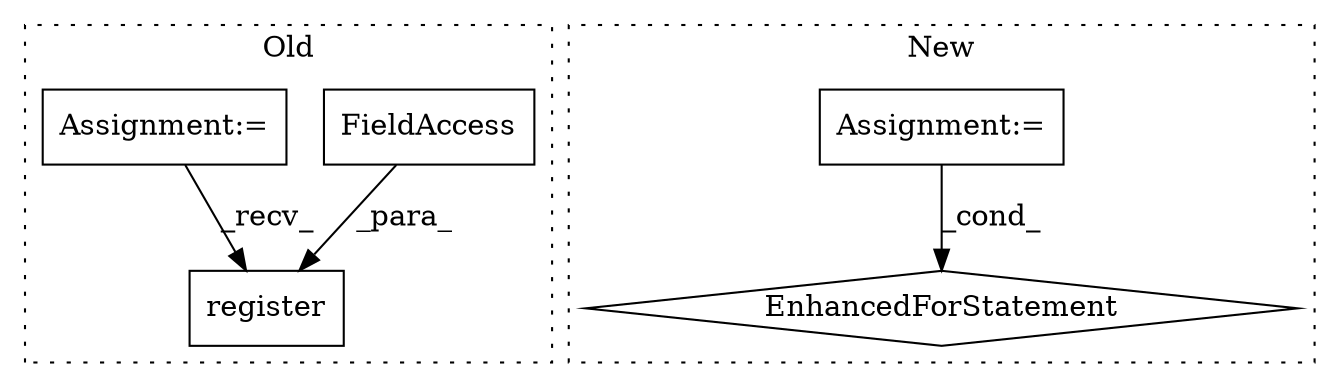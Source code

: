 digraph G {
subgraph cluster0 {
1 [label="register" a="32" s="2754,2804" l="9,1" shape="box"];
3 [label="FieldAccess" a="22" s="2788" l="16" shape="box"];
5 [label="Assignment:=" a="7" s="1200" l="4" shape="box"];
label = "Old";
style="dotted";
}
subgraph cluster1 {
2 [label="EnhancedForStatement" a="70" s="2835,2915" l="53,2" shape="diamond"];
4 [label="Assignment:=" a="7" s="2835,2915" l="53,2" shape="box"];
label = "New";
style="dotted";
}
3 -> 1 [label="_para_"];
4 -> 2 [label="_cond_"];
5 -> 1 [label="_recv_"];
}